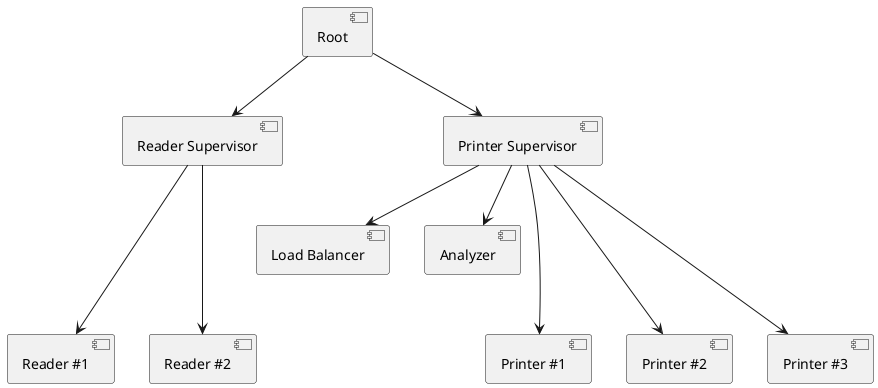 @startuml

[Root] as R
[Reader Supervisor] as RS
[Printer Supervisor] as PS

R --> RS
R --> PS

RS ---> [Reader #1]
RS ---> [Reader #2]

PS --> [Load Balancer]
PS --> [Analyzer]
PS ---> [Printer #1]
PS ---> [Printer #2]
PS ---> [Printer #3]

@enduml